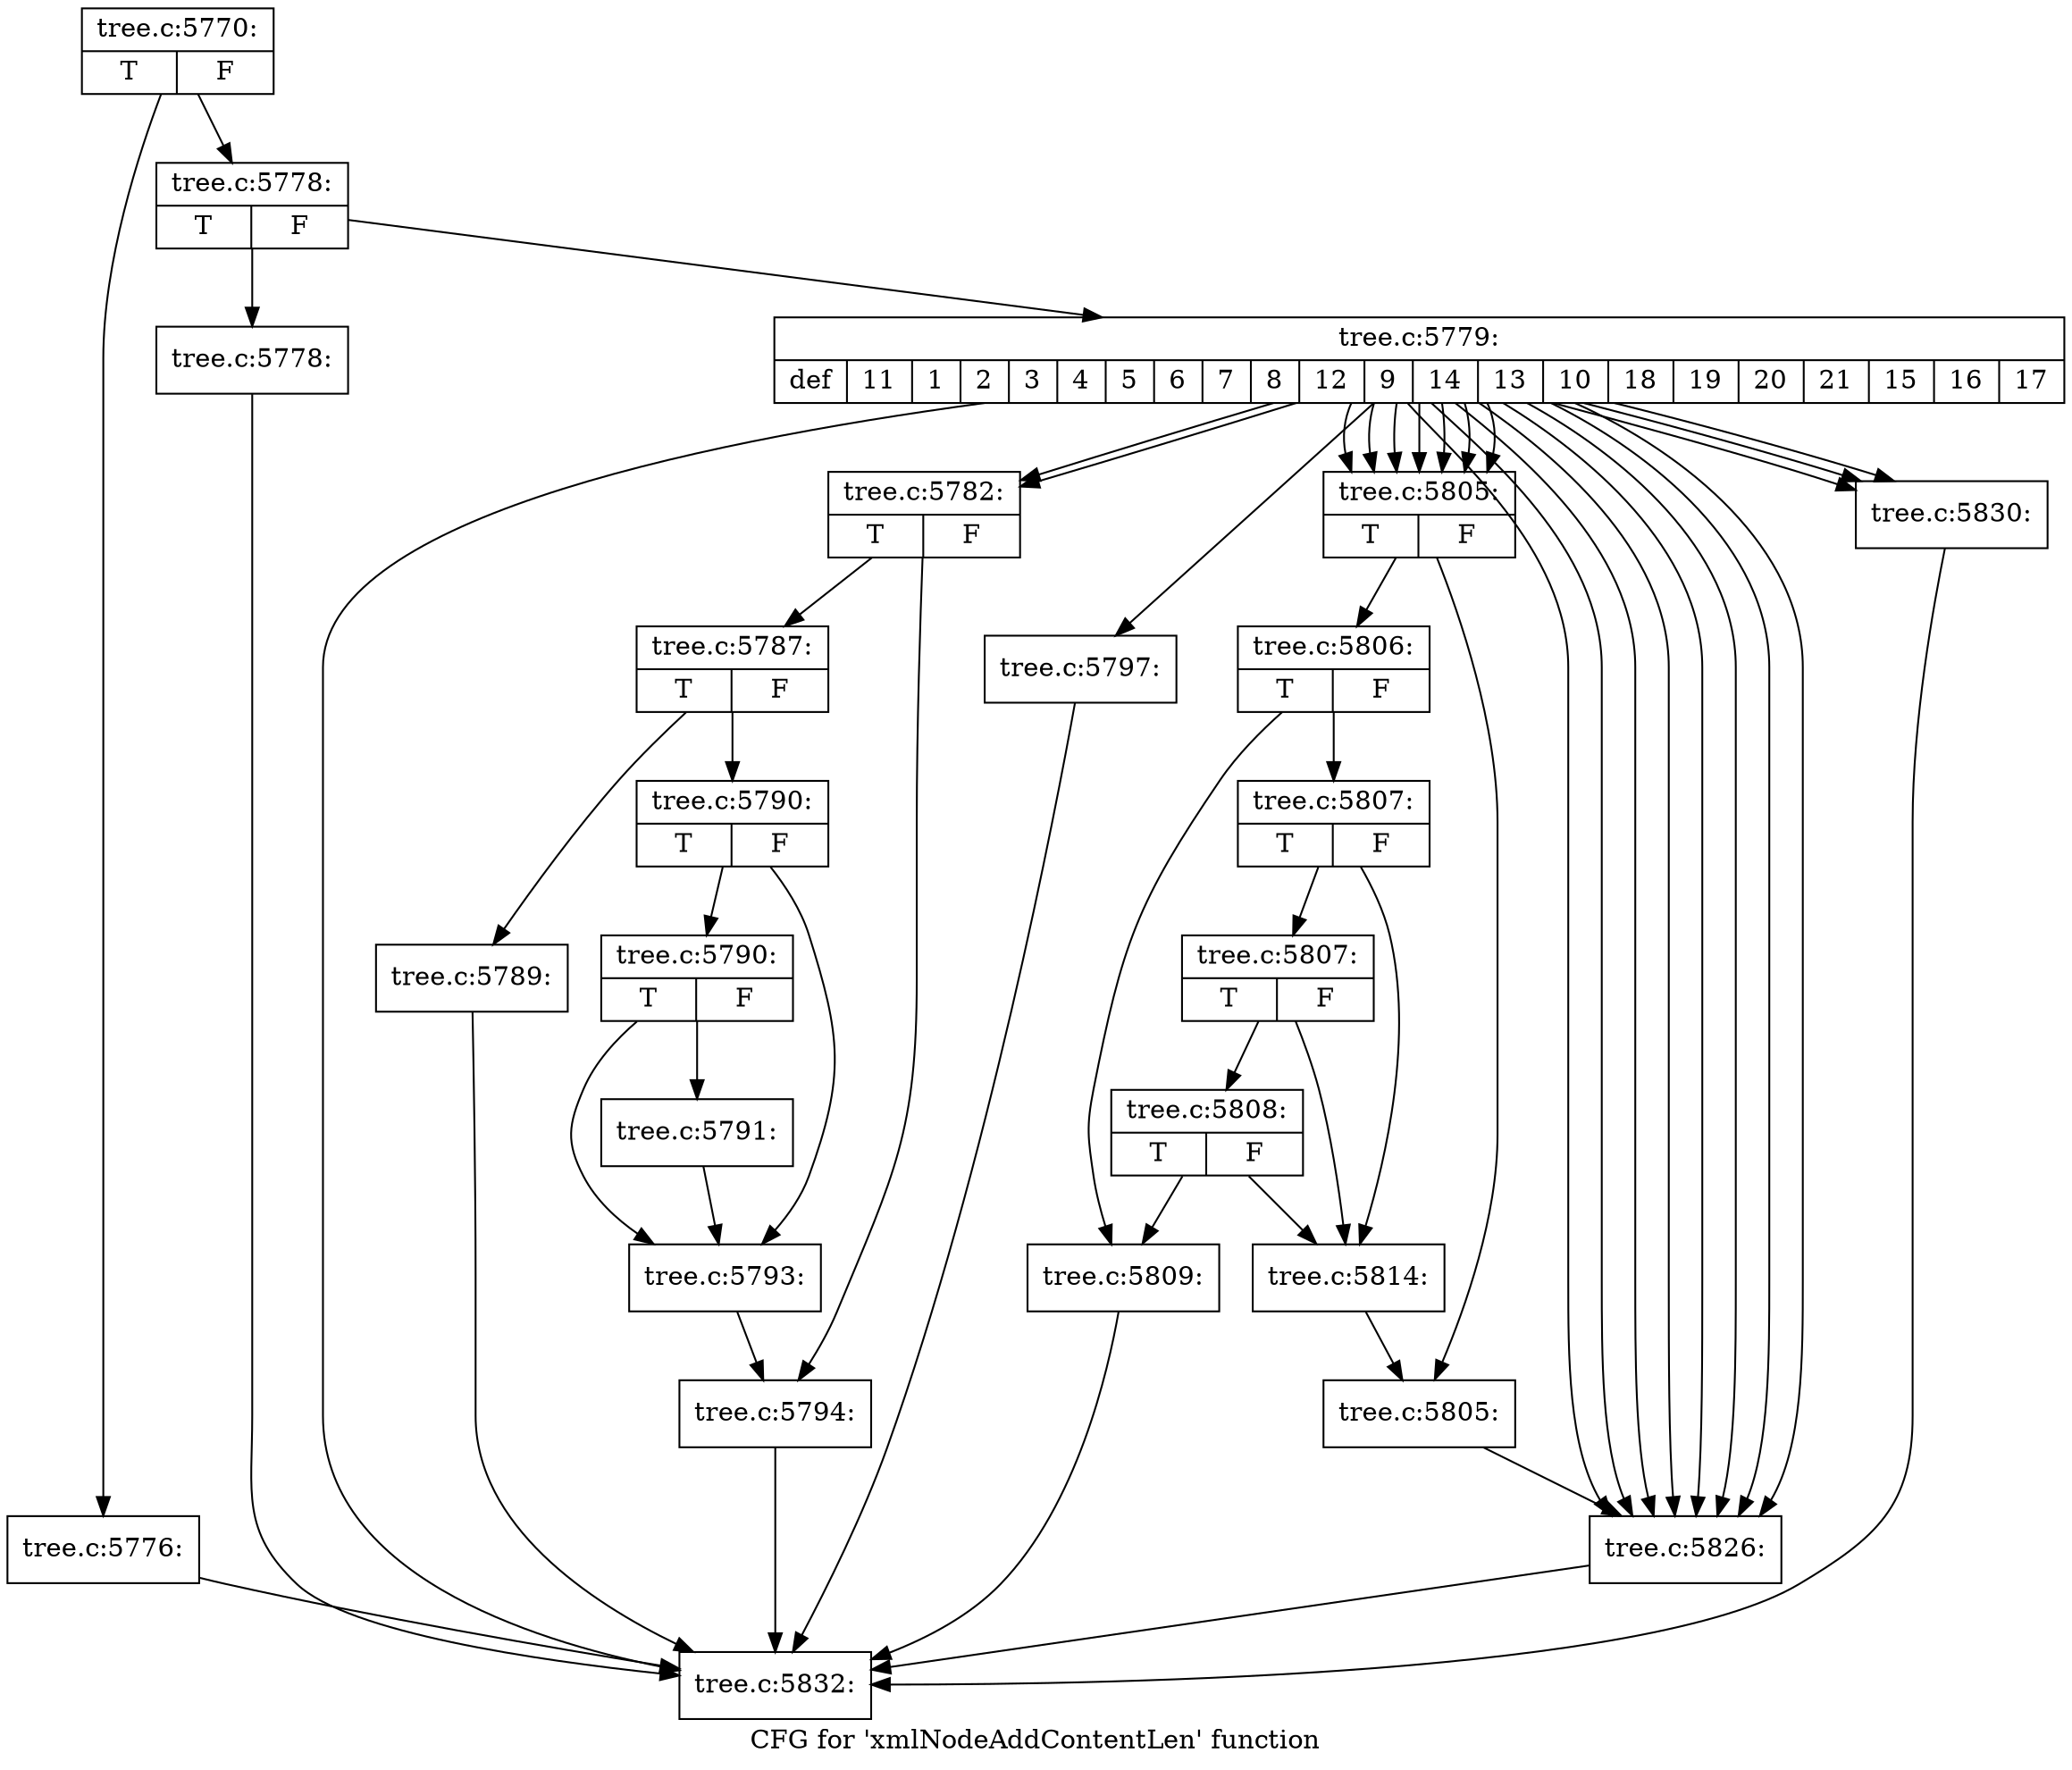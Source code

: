 digraph "CFG for 'xmlNodeAddContentLen' function" {
	label="CFG for 'xmlNodeAddContentLen' function";

	Node0x43159d0 [shape=record,label="{tree.c:5770:|{<s0>T|<s1>F}}"];
	Node0x43159d0 -> Node0x4597af0;
	Node0x43159d0 -> Node0x4597b40;
	Node0x4597af0 [shape=record,label="{tree.c:5776:}"];
	Node0x4597af0 -> Node0x4598350;
	Node0x4597b40 [shape=record,label="{tree.c:5778:|{<s0>T|<s1>F}}"];
	Node0x4597b40 -> Node0x4597fc0;
	Node0x4597b40 -> Node0x4598010;
	Node0x4597fc0 [shape=record,label="{tree.c:5778:}"];
	Node0x4597fc0 -> Node0x4598350;
	Node0x4598010 [shape=record,label="{tree.c:5779:|{<s0>def|<s1>11|<s2>1|<s3>2|<s4>3|<s5>4|<s6>5|<s7>6|<s8>7|<s9>8|<s10>12|<s11>9|<s12>14|<s13>13|<s14>10|<s15>18|<s16>19|<s17>20|<s18>21|<s19>15|<s20>16|<s21>17}}"];
	Node0x4598010 -> Node0x4598350;
	Node0x4598010 -> Node0x45988a0;
	Node0x4598010 -> Node0x45988a0;
	Node0x4598010 -> Node0x459b220;
	Node0x4598010 -> Node0x459b550;
	Node0x4598010 -> Node0x459b550;
	Node0x4598010 -> Node0x459b550;
	Node0x4598010 -> Node0x459b550;
	Node0x4598010 -> Node0x459b550;
	Node0x4598010 -> Node0x459b550;
	Node0x4598010 -> Node0x459b550;
	Node0x4598010 -> Node0x43cf500;
	Node0x4598010 -> Node0x43cf500;
	Node0x4598010 -> Node0x43cf500;
	Node0x4598010 -> Node0x43cf500;
	Node0x4598010 -> Node0x43cf500;
	Node0x4598010 -> Node0x43cf500;
	Node0x4598010 -> Node0x43cf500;
	Node0x4598010 -> Node0x43cf500;
	Node0x4598010 -> Node0x459adc0;
	Node0x4598010 -> Node0x459adc0;
	Node0x4598010 -> Node0x459adc0;
	Node0x45988a0 [shape=record,label="{tree.c:5782:|{<s0>T|<s1>F}}"];
	Node0x45988a0 -> Node0x4599780;
	Node0x45988a0 -> Node0x45997d0;
	Node0x4599780 [shape=record,label="{tree.c:5787:|{<s0>T|<s1>F}}"];
	Node0x4599780 -> Node0x4599e00;
	Node0x4599780 -> Node0x4599e50;
	Node0x4599e00 [shape=record,label="{tree.c:5789:}"];
	Node0x4599e00 -> Node0x4598350;
	Node0x4599e50 [shape=record,label="{tree.c:5790:|{<s0>T|<s1>F}}"];
	Node0x4599e50 -> Node0x459a300;
	Node0x4599e50 -> Node0x459a2b0;
	Node0x459a300 [shape=record,label="{tree.c:5790:|{<s0>T|<s1>F}}"];
	Node0x459a300 -> Node0x459a260;
	Node0x459a300 -> Node0x459a2b0;
	Node0x459a260 [shape=record,label="{tree.c:5791:}"];
	Node0x459a260 -> Node0x459a2b0;
	Node0x459a2b0 [shape=record,label="{tree.c:5793:}"];
	Node0x459a2b0 -> Node0x45997d0;
	Node0x45997d0 [shape=record,label="{tree.c:5794:}"];
	Node0x45997d0 -> Node0x4598350;
	Node0x459b220 [shape=record,label="{tree.c:5797:}"];
	Node0x459b220 -> Node0x4598350;
	Node0x459b550 [shape=record,label="{tree.c:5805:|{<s0>T|<s1>F}}"];
	Node0x459b550 -> Node0x459b720;
	Node0x459b550 -> Node0x459b770;
	Node0x459b720 [shape=record,label="{tree.c:5806:|{<s0>T|<s1>F}}"];
	Node0x459b720 -> Node0x459ba20;
	Node0x459b720 -> Node0x459bac0;
	Node0x459bac0 [shape=record,label="{tree.c:5807:|{<s0>T|<s1>F}}"];
	Node0x459bac0 -> Node0x459c110;
	Node0x459bac0 -> Node0x459ba70;
	Node0x459c110 [shape=record,label="{tree.c:5807:|{<s0>T|<s1>F}}"];
	Node0x459c110 -> Node0x459c090;
	Node0x459c110 -> Node0x459ba70;
	Node0x459c090 [shape=record,label="{tree.c:5808:|{<s0>T|<s1>F}}"];
	Node0x459c090 -> Node0x459ba20;
	Node0x459c090 -> Node0x459ba70;
	Node0x459ba20 [shape=record,label="{tree.c:5809:}"];
	Node0x459ba20 -> Node0x4598350;
	Node0x459ba70 [shape=record,label="{tree.c:5814:}"];
	Node0x459ba70 -> Node0x459b770;
	Node0x459b770 [shape=record,label="{tree.c:5805:}"];
	Node0x459b770 -> Node0x43cf500;
	Node0x43cf500 [shape=record,label="{tree.c:5826:}"];
	Node0x43cf500 -> Node0x4598350;
	Node0x459adc0 [shape=record,label="{tree.c:5830:}"];
	Node0x459adc0 -> Node0x4598350;
	Node0x4598350 [shape=record,label="{tree.c:5832:}"];
}
